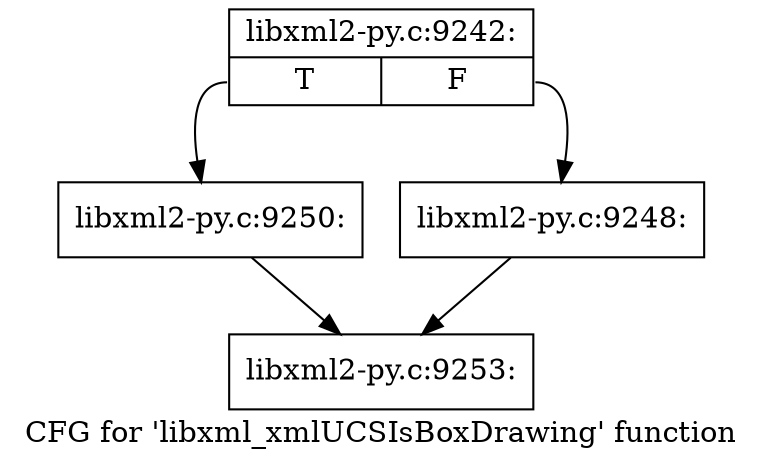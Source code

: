 digraph "CFG for 'libxml_xmlUCSIsBoxDrawing' function" {
	label="CFG for 'libxml_xmlUCSIsBoxDrawing' function";

	Node0x44f6bb0 [shape=record,label="{libxml2-py.c:9242:|{<s0>T|<s1>F}}"];
	Node0x44f6bb0:s0 -> Node0x44f9a80;
	Node0x44f6bb0:s1 -> Node0x44f9a30;
	Node0x44f9a30 [shape=record,label="{libxml2-py.c:9248:}"];
	Node0x44f9a30 -> Node0x44f8690;
	Node0x44f9a80 [shape=record,label="{libxml2-py.c:9250:}"];
	Node0x44f9a80 -> Node0x44f8690;
	Node0x44f8690 [shape=record,label="{libxml2-py.c:9253:}"];
}
